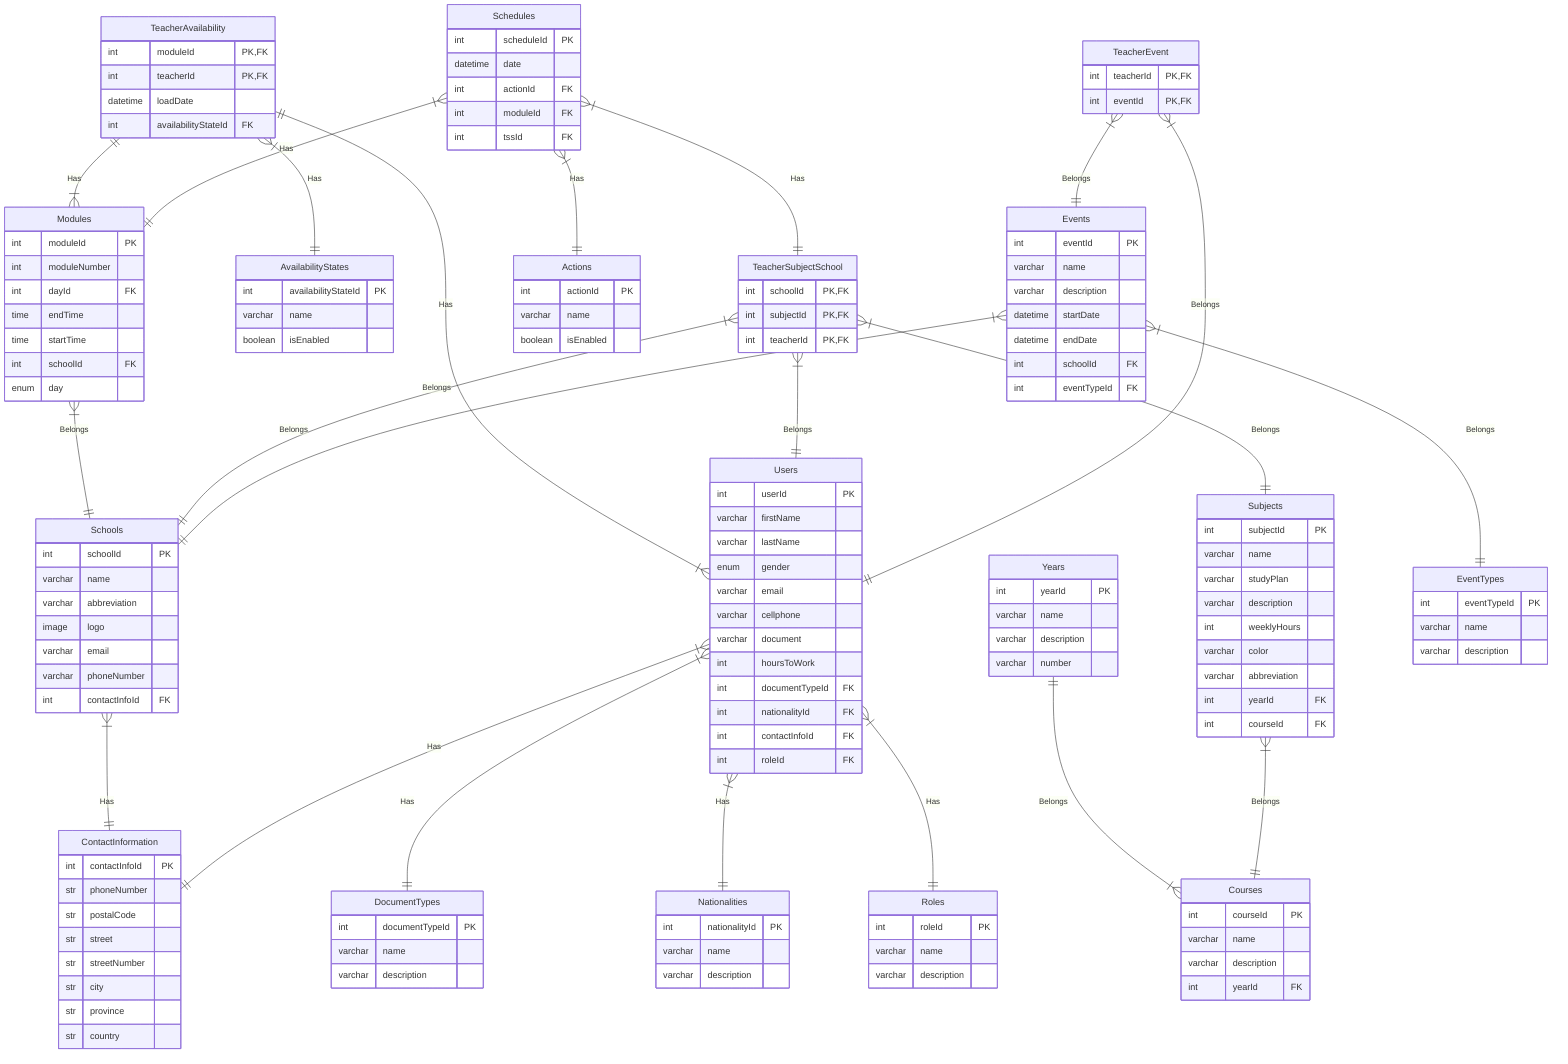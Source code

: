 erDiagram
    Modules }|--|| Schools : Belongs 
    Schools }|--|| ContactInformation : Has 
    Users }|--|| ContactInformation : Has 
    Users }|--|| DocumentTypes : Has 
    Users }|--|| Nationalities : Has 
    Users }|--|| Roles : Has 
    TeacherAvailability }|--|| AvailabilityStates : Has 
    TeacherAvailability ||--|{ Modules : Has 
    TeacherAvailability ||--|{ Users : Has 
    Years ||--|{ Courses : Belongs 
    Subjects }|--|| Courses : Belongs 
    TeacherSubjectSchool }|--|| Schools : Belongs 
    TeacherSubjectSchool }|--|| Subjects : Belongs 
    TeacherSubjectSchool }|--|| Users : Belongs 
    Schedules }|--|| Actions : Has 
    Schedules }|--|| Modules : Has 
    Schedules }|--|| TeacherSubjectSchool : Has 
    Events }|--|| Schools : Belongs
    Events }|--|| EventTypes : Belongs
    TeacherEvent }|--|| Users : Belongs
    TeacherEvent }|--|| Events : Belongs

    Modules{
        int moduleId PK
        int moduleNumber
        int dayId FK
        time endTime
        time startTime
        int schoolId FK
        enum day
        %%enum day(Monday,Tuesday,Wednesday,Thursday,Friday,Saturday,Sunday)
    }
    ContactInformation {
        int contactInfoId PK
        str phoneNumber
        str postalCode
        str street
        str streetNumber
        str city
        str province
        str country
    }
    Schools{
        int schoolId PK
        varchar name
        varchar abbreviation
        image logo
        varchar email
        varchar phoneNumber
        int contactInfoId FK
    }
    AvailabilityStates{
        int availabilityStateId PK
        varchar name
        boolean isEnabled
    }
    DocumentTypes {
        int documentTypeId PK
        varchar name
        varchar description
    }
    Nationalities {
        int nationalityId PK
        varchar name
        varchar description
    }
    Roles{
        int roleId PK
        varchar name
        varchar description
    }
    Users{
        int userId PK
        varchar firstName
        varchar lastName
        enum gender
        varchar email
        varchar cellphone
        varchar document
        int hoursToWork
        int documentTypeId FK
        int nationalityId FK
        int contactInfoId FK
        int roleId FK
    }
    TeacherAvailability{
        int moduleId PK,FK
        int teacherId PK,FK
        datetime loadDate
        int availabilityStateId FK
    }
    Years{
        int yearId PK
        varchar name
        varchar description
        varchar number
    }
    Courses{
        int courseId PK
        varchar name
        varchar description
        int yearId FK
    }
    Subjects{
        int subjectId PK
        varchar name
        varchar studyPlan
        varchar description
        int weeklyHours
        varchar color
        varchar abbreviation
        int yearId FK
        int courseId FK
    }
    TeacherSubjectSchool{
        int schoolId PK, FK
        int subjectId PK, FK   
        int teacherId PK, FK
    }
    Actions{
        int actionId PK
        varchar name
        boolean isEnabled
    }
    Schedules{
        int scheduleId PK
        datetime date
        int actionId FK
        int moduleId FK
        int tssId FK
    }
    EventTypes{
        int eventTypeId PK
        varchar name
        varchar description
    }

    Events{
        int eventId PK
        varchar name
        varchar description
        datetime startDate
        datetime endDate
        int schoolId FK
        int eventTypeId FK
    }
    TeacherEvent{
        int teacherId PK, FK
        int eventId PK, FK
    }